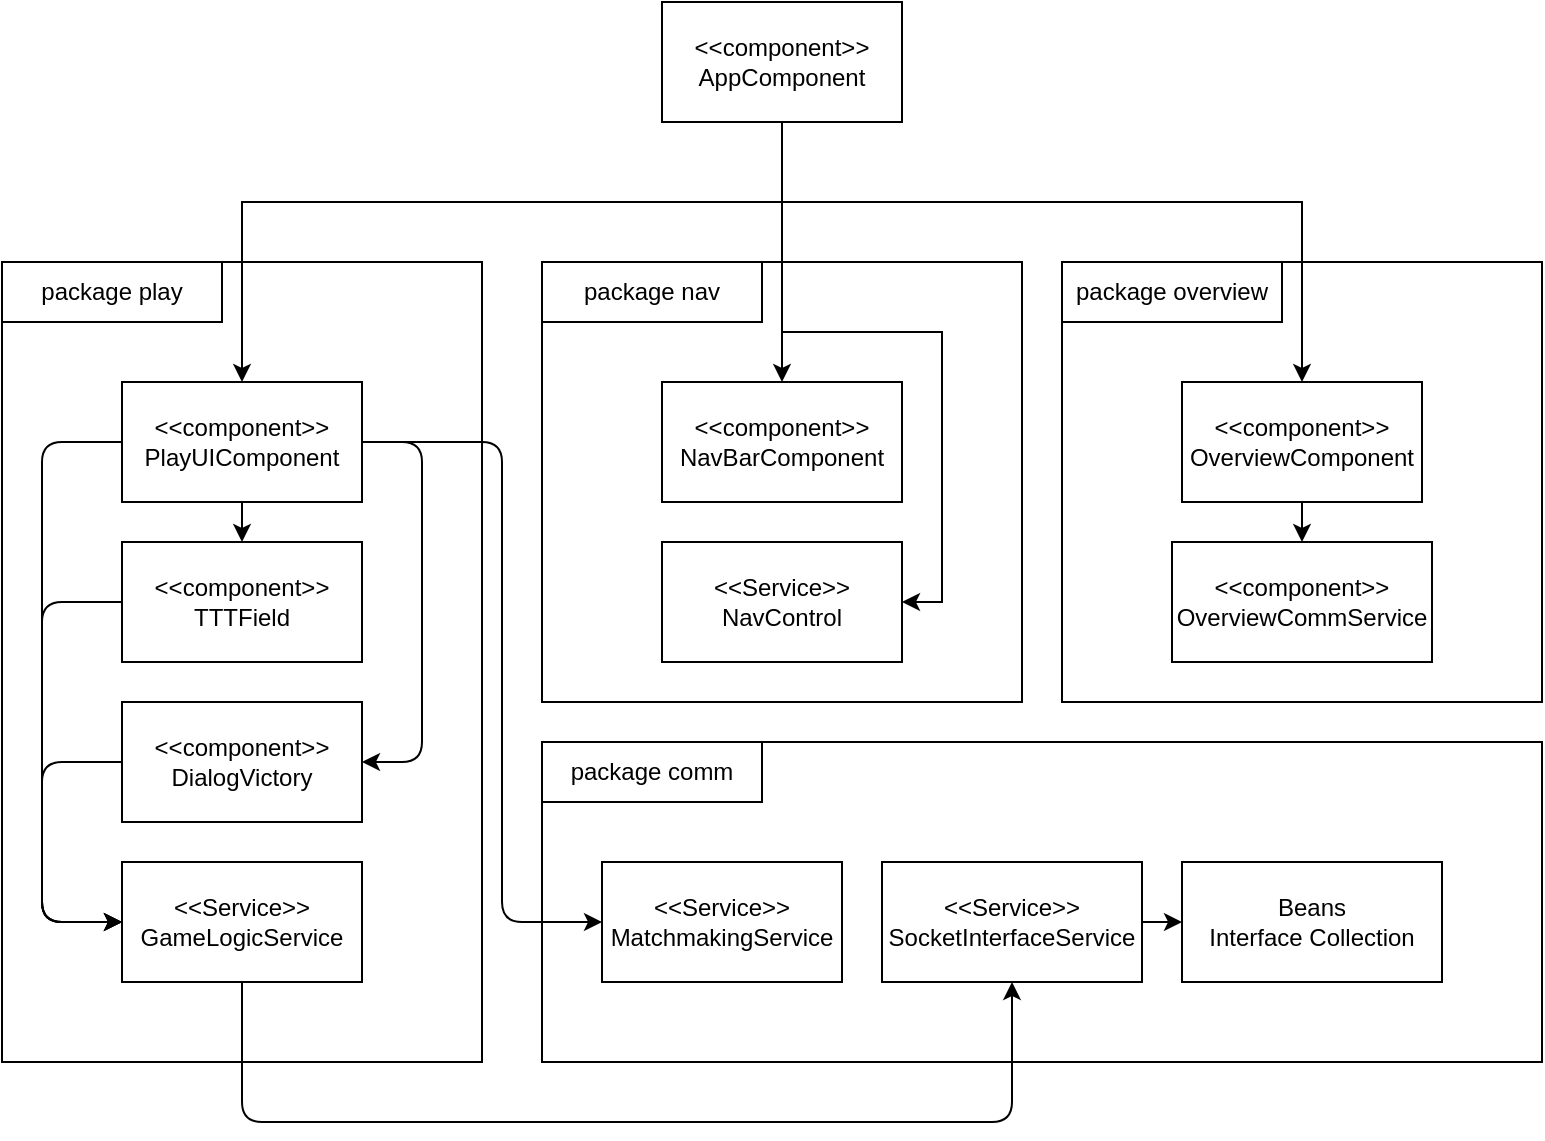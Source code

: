 <mxfile version="14.8.4" type="device"><diagram id="X1ygy0D7a7pDkCumfzvj" name="Page-1"><mxGraphModel dx="1550" dy="824" grid="1" gridSize="10" guides="1" tooltips="1" connect="1" arrows="1" fold="1" page="1" pageScale="1" pageWidth="827" pageHeight="1169" math="0" shadow="0"><root><mxCell id="0"/><mxCell id="1" parent="0"/><mxCell id="xM1PHEXyMd58lIzKEh2g-8" value="" style="rounded=0;whiteSpace=wrap;html=1;fillColor=none;" vertex="1" parent="1"><mxGeometry x="300" y="220" width="240" height="220" as="geometry"/></mxCell><mxCell id="xM1PHEXyMd58lIzKEh2g-12" value="" style="rounded=0;whiteSpace=wrap;html=1;fillColor=none;" vertex="1" parent="1"><mxGeometry x="560" y="220" width="240" height="220" as="geometry"/></mxCell><mxCell id="xM1PHEXyMd58lIzKEh2g-13" value="package overview" style="rounded=0;whiteSpace=wrap;html=1;" vertex="1" parent="1"><mxGeometry x="560" y="220" width="110" height="30" as="geometry"/></mxCell><mxCell id="xM1PHEXyMd58lIzKEh2g-6" value="" style="rounded=0;whiteSpace=wrap;html=1;fillColor=none;" vertex="1" parent="1"><mxGeometry x="30" y="220" width="240" height="400" as="geometry"/></mxCell><mxCell id="xM1PHEXyMd58lIzKEh2g-24" style="edgeStyle=orthogonalEdgeStyle;rounded=0;orthogonalLoop=1;jettySize=auto;html=1;exitX=0.5;exitY=1;exitDx=0;exitDy=0;entryX=0.5;entryY=0;entryDx=0;entryDy=0;" edge="1" parent="1" source="xM1PHEXyMd58lIzKEh2g-1" target="xM1PHEXyMd58lIzKEh2g-5"><mxGeometry relative="1" as="geometry"/></mxCell><mxCell id="xM1PHEXyMd58lIzKEh2g-1" value="&lt;div&gt;&amp;lt;&amp;lt;component&amp;gt;&amp;gt;&lt;/div&gt;&lt;div&gt;AppComponent&lt;br&gt;&lt;/div&gt;" style="rounded=0;whiteSpace=wrap;html=1;" vertex="1" parent="1"><mxGeometry x="360" y="90" width="120" height="60" as="geometry"/></mxCell><mxCell id="xM1PHEXyMd58lIzKEh2g-2" value="&lt;div&gt;&amp;lt;&amp;lt;component&amp;gt;&amp;gt;&lt;br&gt;&lt;/div&gt;&lt;div&gt;PlayUIComponent&lt;/div&gt;" style="rounded=0;whiteSpace=wrap;html=1;" vertex="1" parent="1"><mxGeometry x="90" y="280" width="120" height="60" as="geometry"/></mxCell><mxCell id="xM1PHEXyMd58lIzKEh2g-28" style="edgeStyle=orthogonalEdgeStyle;rounded=0;orthogonalLoop=1;jettySize=auto;html=1;exitX=0.5;exitY=1;exitDx=0;exitDy=0;entryX=0.5;entryY=0;entryDx=0;entryDy=0;" edge="1" parent="1" source="xM1PHEXyMd58lIzKEh2g-3" target="xM1PHEXyMd58lIzKEh2g-14"><mxGeometry relative="1" as="geometry"/></mxCell><mxCell id="xM1PHEXyMd58lIzKEh2g-3" value="&lt;div&gt;&amp;lt;&amp;lt;component&amp;gt;&amp;gt;&lt;br&gt;&lt;/div&gt;&lt;div&gt;OverviewComponent&lt;br&gt;&lt;/div&gt;" style="rounded=0;whiteSpace=wrap;html=1;" vertex="1" parent="1"><mxGeometry x="620" y="280" width="120" height="60" as="geometry"/></mxCell><mxCell id="xM1PHEXyMd58lIzKEh2g-4" value="&lt;div&gt;&amp;lt;&amp;lt;component&amp;gt;&amp;gt;&lt;br&gt;&lt;/div&gt;&lt;div&gt;TTTField&lt;/div&gt;" style="rounded=0;whiteSpace=wrap;html=1;" vertex="1" parent="1"><mxGeometry x="90" y="360" width="120" height="60" as="geometry"/></mxCell><mxCell id="xM1PHEXyMd58lIzKEh2g-7" value="package play" style="rounded=0;whiteSpace=wrap;html=1;" vertex="1" parent="1"><mxGeometry x="30" y="220" width="110" height="30" as="geometry"/></mxCell><mxCell id="xM1PHEXyMd58lIzKEh2g-5" value="&lt;div&gt;&amp;lt;&amp;lt;component&amp;gt;&amp;gt;&lt;br&gt;&lt;/div&gt;&lt;div&gt;NavBarComponent&lt;/div&gt;" style="rounded=0;whiteSpace=wrap;html=1;" vertex="1" parent="1"><mxGeometry x="360" y="280" width="120" height="60" as="geometry"/></mxCell><mxCell id="xM1PHEXyMd58lIzKEh2g-9" value="package nav" style="rounded=0;whiteSpace=wrap;html=1;" vertex="1" parent="1"><mxGeometry x="300" y="220" width="110" height="30" as="geometry"/></mxCell><mxCell id="xM1PHEXyMd58lIzKEh2g-10" value="&lt;div&gt;&amp;lt;&amp;lt;Service&amp;gt;&amp;gt;&lt;br&gt;&lt;/div&gt;&lt;div&gt;NavControl&lt;/div&gt;" style="rounded=0;whiteSpace=wrap;html=1;" vertex="1" parent="1"><mxGeometry x="360" y="360" width="120" height="60" as="geometry"/></mxCell><mxCell id="xM1PHEXyMd58lIzKEh2g-14" value="&lt;div&gt;&amp;lt;&amp;lt;component&amp;gt;&amp;gt;&lt;br&gt;&lt;/div&gt;&lt;div&gt;OverviewCommService&lt;br&gt;&lt;/div&gt;" style="rounded=0;whiteSpace=wrap;html=1;" vertex="1" parent="1"><mxGeometry x="615" y="360" width="130" height="60" as="geometry"/></mxCell><mxCell id="xM1PHEXyMd58lIzKEh2g-15" value="&lt;div&gt;&amp;lt;&amp;lt;component&amp;gt;&amp;gt;&lt;br&gt;&lt;/div&gt;&lt;div&gt;DialogVictory&lt;/div&gt;" style="rounded=0;whiteSpace=wrap;html=1;" vertex="1" parent="1"><mxGeometry x="90" y="440" width="120" height="60" as="geometry"/></mxCell><mxCell id="xM1PHEXyMd58lIzKEh2g-16" value="&lt;div&gt;&amp;lt;&amp;lt;Service&amp;gt;&amp;gt;&lt;br&gt;&lt;/div&gt;&lt;div&gt;GameLogicService&lt;/div&gt;" style="rounded=0;whiteSpace=wrap;html=1;" vertex="1" parent="1"><mxGeometry x="90" y="520" width="120" height="60" as="geometry"/></mxCell><mxCell id="xM1PHEXyMd58lIzKEh2g-18" value="" style="rounded=0;whiteSpace=wrap;html=1;fillColor=none;" vertex="1" parent="1"><mxGeometry x="300" y="460" width="500" height="160" as="geometry"/></mxCell><mxCell id="xM1PHEXyMd58lIzKEh2g-19" value="package comm" style="rounded=0;whiteSpace=wrap;html=1;" vertex="1" parent="1"><mxGeometry x="300" y="460" width="110" height="30" as="geometry"/></mxCell><mxCell id="xM1PHEXyMd58lIzKEh2g-20" value="&lt;div&gt;&amp;lt;&amp;lt;Service&amp;gt;&amp;gt;&lt;br&gt;&lt;/div&gt;&lt;div&gt;MatchmakingService&lt;br&gt;&lt;/div&gt;" style="rounded=0;whiteSpace=wrap;html=1;" vertex="1" parent="1"><mxGeometry x="330" y="520" width="120" height="60" as="geometry"/></mxCell><mxCell id="xM1PHEXyMd58lIzKEh2g-38" style="edgeStyle=orthogonalEdgeStyle;rounded=0;orthogonalLoop=1;jettySize=auto;html=1;exitX=1;exitY=0.5;exitDx=0;exitDy=0;entryX=0;entryY=0.5;entryDx=0;entryDy=0;" edge="1" parent="1" source="xM1PHEXyMd58lIzKEh2g-21" target="xM1PHEXyMd58lIzKEh2g-22"><mxGeometry relative="1" as="geometry"/></mxCell><mxCell id="xM1PHEXyMd58lIzKEh2g-21" value="&lt;div&gt;&amp;lt;&amp;lt;Service&amp;gt;&amp;gt;&lt;br&gt;&lt;/div&gt;&lt;div&gt;SocketInterfaceService&lt;br&gt;&lt;/div&gt;" style="rounded=0;whiteSpace=wrap;html=1;" vertex="1" parent="1"><mxGeometry x="470" y="520" width="130" height="60" as="geometry"/></mxCell><mxCell id="xM1PHEXyMd58lIzKEh2g-22" value="&lt;div&gt;Beans&lt;/div&gt;Interface Collection" style="rounded=0;whiteSpace=wrap;html=1;" vertex="1" parent="1"><mxGeometry x="620" y="520" width="130" height="60" as="geometry"/></mxCell><mxCell id="xM1PHEXyMd58lIzKEh2g-25" style="edgeStyle=orthogonalEdgeStyle;rounded=0;orthogonalLoop=1;jettySize=auto;html=1;exitX=0.5;exitY=1;exitDx=0;exitDy=0;entryX=1;entryY=0.5;entryDx=0;entryDy=0;" edge="1" parent="1" source="xM1PHEXyMd58lIzKEh2g-1" target="xM1PHEXyMd58lIzKEh2g-10"><mxGeometry relative="1" as="geometry"><mxPoint x="430" y="160" as="sourcePoint"/><mxPoint x="430" y="290" as="targetPoint"/></mxGeometry></mxCell><mxCell id="xM1PHEXyMd58lIzKEh2g-26" style="edgeStyle=orthogonalEdgeStyle;rounded=0;orthogonalLoop=1;jettySize=auto;html=1;exitX=0.5;exitY=1;exitDx=0;exitDy=0;entryX=0.5;entryY=0;entryDx=0;entryDy=0;" edge="1" parent="1" source="xM1PHEXyMd58lIzKEh2g-1" target="xM1PHEXyMd58lIzKEh2g-2"><mxGeometry relative="1" as="geometry"><mxPoint x="430" y="160" as="sourcePoint"/><mxPoint x="490" y="400" as="targetPoint"/><Array as="points"><mxPoint x="420" y="190"/><mxPoint x="150" y="190"/></Array></mxGeometry></mxCell><mxCell id="xM1PHEXyMd58lIzKEh2g-27" style="edgeStyle=orthogonalEdgeStyle;rounded=0;orthogonalLoop=1;jettySize=auto;html=1;exitX=0.5;exitY=1;exitDx=0;exitDy=0;entryX=0.5;entryY=0;entryDx=0;entryDy=0;" edge="1" parent="1" source="xM1PHEXyMd58lIzKEh2g-1" target="xM1PHEXyMd58lIzKEh2g-3"><mxGeometry relative="1" as="geometry"><mxPoint x="430" y="160" as="sourcePoint"/><mxPoint x="160" y="290" as="targetPoint"/><Array as="points"><mxPoint x="420" y="190"/><mxPoint x="680" y="190"/></Array></mxGeometry></mxCell><mxCell id="xM1PHEXyMd58lIzKEh2g-30" value="" style="endArrow=classic;html=1;exitX=0.5;exitY=1;exitDx=0;exitDy=0;entryX=0.5;entryY=0;entryDx=0;entryDy=0;" edge="1" parent="1" source="xM1PHEXyMd58lIzKEh2g-2" target="xM1PHEXyMd58lIzKEh2g-4"><mxGeometry width="50" height="50" relative="1" as="geometry"><mxPoint x="390" y="420" as="sourcePoint"/><mxPoint x="440" y="370" as="targetPoint"/></mxGeometry></mxCell><mxCell id="xM1PHEXyMd58lIzKEh2g-32" value="" style="endArrow=classic;html=1;exitX=1;exitY=0.5;exitDx=0;exitDy=0;entryX=1;entryY=0.5;entryDx=0;entryDy=0;" edge="1" parent="1" source="xM1PHEXyMd58lIzKEh2g-2" target="xM1PHEXyMd58lIzKEh2g-15"><mxGeometry width="50" height="50" relative="1" as="geometry"><mxPoint x="390" y="420" as="sourcePoint"/><mxPoint x="440" y="370" as="targetPoint"/><Array as="points"><mxPoint x="240" y="310"/><mxPoint x="240" y="470"/></Array></mxGeometry></mxCell><mxCell id="xM1PHEXyMd58lIzKEh2g-33" value="" style="endArrow=classic;html=1;exitX=0;exitY=0.5;exitDx=0;exitDy=0;entryX=0;entryY=0.5;entryDx=0;entryDy=0;" edge="1" parent="1" source="xM1PHEXyMd58lIzKEh2g-2" target="xM1PHEXyMd58lIzKEh2g-16"><mxGeometry width="50" height="50" relative="1" as="geometry"><mxPoint x="20" y="310" as="sourcePoint"/><mxPoint x="20" y="470" as="targetPoint"/><Array as="points"><mxPoint x="50" y="310"/><mxPoint x="50" y="550"/></Array></mxGeometry></mxCell><mxCell id="xM1PHEXyMd58lIzKEh2g-35" value="" style="endArrow=classic;html=1;exitX=0;exitY=0.5;exitDx=0;exitDy=0;entryX=0;entryY=0.5;entryDx=0;entryDy=0;" edge="1" parent="1" source="xM1PHEXyMd58lIzKEh2g-4" target="xM1PHEXyMd58lIzKEh2g-16"><mxGeometry width="50" height="50" relative="1" as="geometry"><mxPoint x="100" y="320" as="sourcePoint"/><mxPoint x="100" y="560" as="targetPoint"/><Array as="points"><mxPoint x="50" y="390"/><mxPoint x="50" y="550"/></Array></mxGeometry></mxCell><mxCell id="xM1PHEXyMd58lIzKEh2g-36" value="" style="endArrow=classic;html=1;exitX=0;exitY=0.5;exitDx=0;exitDy=0;" edge="1" parent="1" source="xM1PHEXyMd58lIzKEh2g-15"><mxGeometry width="50" height="50" relative="1" as="geometry"><mxPoint x="390" y="420" as="sourcePoint"/><mxPoint x="90" y="550" as="targetPoint"/><Array as="points"><mxPoint x="50" y="470"/><mxPoint x="50" y="550"/></Array></mxGeometry></mxCell><mxCell id="xM1PHEXyMd58lIzKEh2g-37" value="" style="endArrow=classic;html=1;exitX=0.5;exitY=1;exitDx=0;exitDy=0;entryX=0.5;entryY=1;entryDx=0;entryDy=0;" edge="1" parent="1" source="xM1PHEXyMd58lIzKEh2g-16" target="xM1PHEXyMd58lIzKEh2g-21"><mxGeometry width="50" height="50" relative="1" as="geometry"><mxPoint x="390" y="490" as="sourcePoint"/><mxPoint x="440" y="440" as="targetPoint"/><Array as="points"><mxPoint x="150" y="650"/><mxPoint x="535" y="650"/></Array></mxGeometry></mxCell><mxCell id="xM1PHEXyMd58lIzKEh2g-39" value="" style="endArrow=classic;html=1;exitX=1;exitY=0.5;exitDx=0;exitDy=0;entryX=0;entryY=0.5;entryDx=0;entryDy=0;" edge="1" parent="1" source="xM1PHEXyMd58lIzKEh2g-2" target="xM1PHEXyMd58lIzKEh2g-20"><mxGeometry width="50" height="50" relative="1" as="geometry"><mxPoint x="390" y="490" as="sourcePoint"/><mxPoint x="440" y="440" as="targetPoint"/><Array as="points"><mxPoint x="280" y="310"/><mxPoint x="280" y="550"/></Array></mxGeometry></mxCell></root></mxGraphModel></diagram></mxfile>
